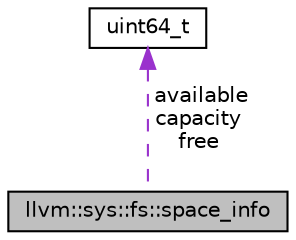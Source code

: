 digraph "llvm::sys::fs::space_info"
{
 // LATEX_PDF_SIZE
  bgcolor="transparent";
  edge [fontname="Helvetica",fontsize="10",labelfontname="Helvetica",labelfontsize="10"];
  node [fontname="Helvetica",fontsize="10",shape="box"];
  Node1 [label="llvm::sys::fs::space_info",height=0.2,width=0.4,color="black", fillcolor="grey75", style="filled", fontcolor="black",tooltip="space_info - Self explanatory."];
  Node2 -> Node1 [dir="back",color="darkorchid3",fontsize="10",style="dashed",label=" available\ncapacity\nfree" ,fontname="Helvetica"];
  Node2 [label="uint64_t",height=0.2,width=0.4,color="black",tooltip=" "];
}
